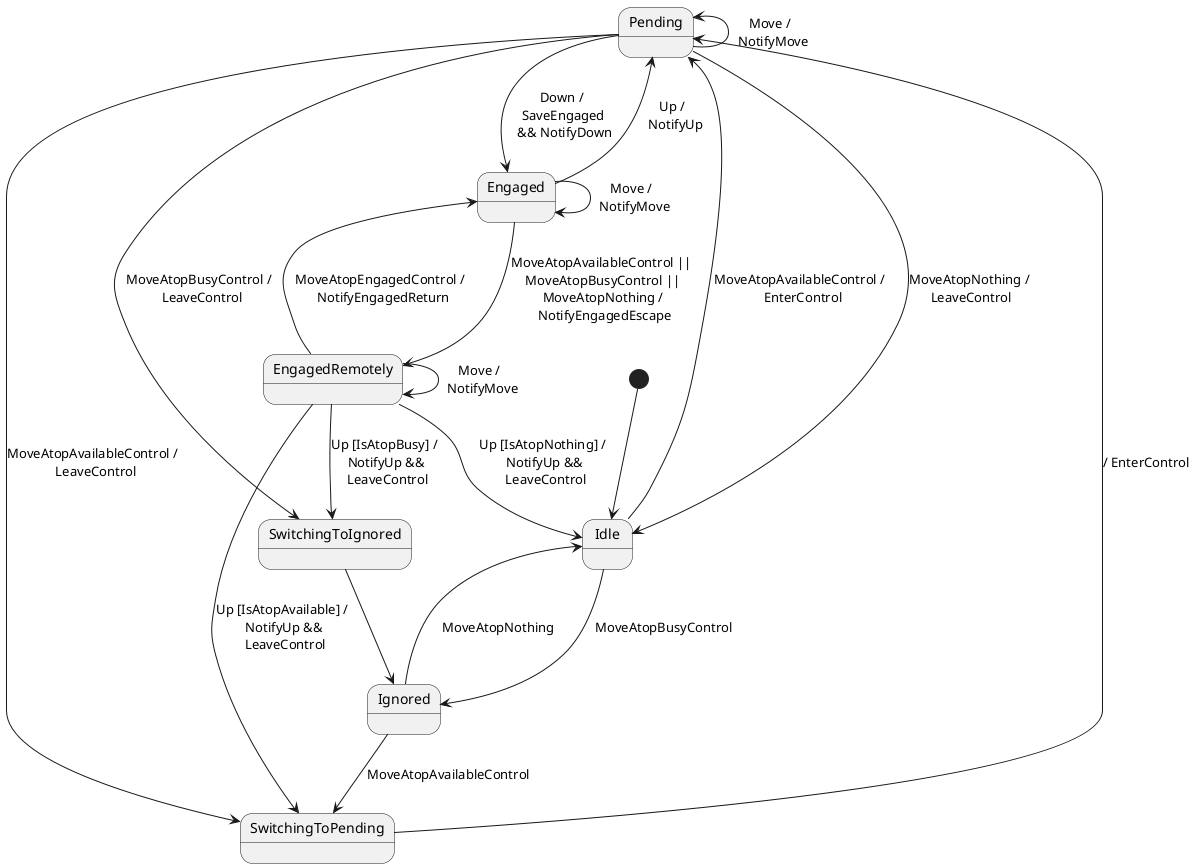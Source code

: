@startuml

[*] --> Idle

Idle --> Pending: MoveAtopAvailableControl / \n EnterControl

Pending -left-> Pending: Move / \n NotifyMove
Pending --> Idle: MoveAtopNothing /\n LeaveControl

Idle -> Ignored: MoveAtopBusyControl

Ignored -> Idle: MoveAtopNothing

Pending --> Engaged: Down / \n SaveEngaged \n && NotifyDown

Engaged --> Pending: Up / \n NotifyUp

Pending --> SwitchingToIgnored: MoveAtopBusyControl / \n LeaveControl

Pending --> SwitchingToPending: MoveAtopAvailableControl / \n LeaveControl

SwitchingToPending -> Pending: / EnterControl

SwitchingToIgnored --> Ignored

Ignored --> SwitchingToPending: MoveAtopAvailableControl

Engaged --> EngagedRemotely: MoveAtopAvailableControl || \n MoveAtopBusyControl || \n MoveAtopNothing / \n NotifyEngagedEscape
Engaged --> Engaged: Move / \n NotifyMove

EngagedRemotely --> Engaged: MoveAtopEngagedControl / \n NotifyEngagedReturn

EngagedRemotely --> EngagedRemotely: Move / \n NotifyMove

EngagedRemotely --> Idle: Up [IsAtopNothing] / \n NotifyUp && \n LeaveControl
EngagedRemotely --> SwitchingToIgnored: Up [IsAtopBusy] / \n NotifyUp && \n LeaveControl
EngagedRemotely --> SwitchingToPending: Up [IsAtopAvailable] / \n NotifyUp && \n LeaveControl


@enduml